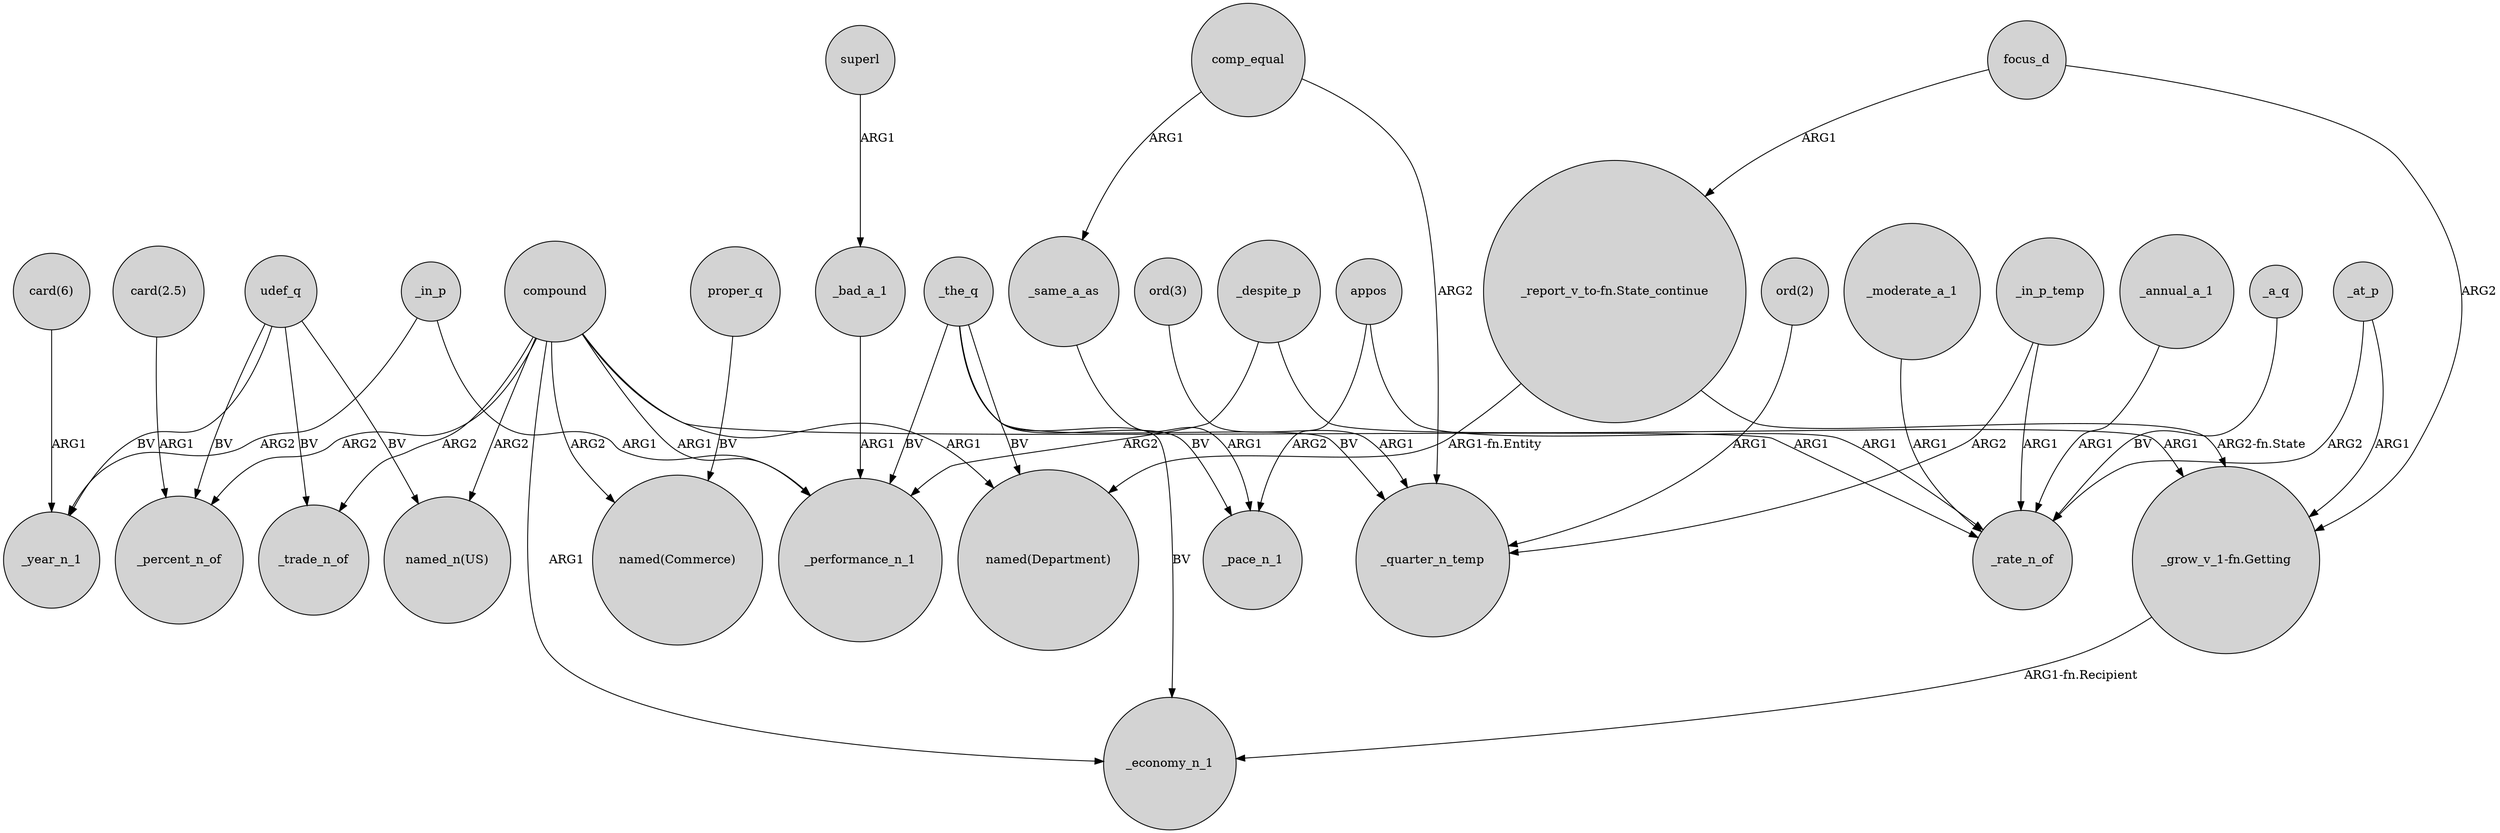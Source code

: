 digraph {
	node [shape=circle style=filled]
	_bad_a_1 -> _performance_n_1 [label=ARG1]
	_in_p_temp -> _quarter_n_temp [label=ARG2]
	"_report_v_to-fn.State_continue" -> "named(Department)" [label="ARG1-fn.Entity"]
	"ord(3)" -> _quarter_n_temp [label=ARG1]
	_in_p -> _year_n_1 [label=ARG2]
	appos -> _rate_n_of [label=ARG1]
	_moderate_a_1 -> _rate_n_of [label=ARG1]
	_the_q -> "named(Department)" [label=BV]
	_the_q -> _quarter_n_temp [label=BV]
	"_grow_v_1-fn.Getting" -> _economy_n_1 [label="ARG1-fn.Recipient"]
	compound -> _performance_n_1 [label=ARG1]
	_the_q -> _pace_n_1 [label=BV]
	_same_a_as -> _pace_n_1 [label=ARG1]
	compound -> _rate_n_of [label=ARG1]
	_the_q -> _performance_n_1 [label=BV]
	compound -> _economy_n_1 [label=ARG1]
	compound -> "named(Commerce)" [label=ARG2]
	proper_q -> "named(Commerce)" [label=BV]
	_annual_a_1 -> _rate_n_of [label=ARG1]
	appos -> _pace_n_1 [label=ARG2]
	udef_q -> _percent_n_of [label=BV]
	"card(2.5)" -> _percent_n_of [label=ARG1]
	_in_p -> _performance_n_1 [label=ARG1]
	compound -> "named(Department)" [label=ARG1]
	"card(6)" -> _year_n_1 [label=ARG1]
	compound -> _percent_n_of [label=ARG2]
	comp_equal -> _quarter_n_temp [label=ARG2]
	_despite_p -> "_grow_v_1-fn.Getting" [label=ARG1]
	focus_d -> "_report_v_to-fn.State_continue" [label=ARG1]
	udef_q -> _trade_n_of [label=BV]
	_at_p -> _rate_n_of [label=ARG2]
	focus_d -> "_grow_v_1-fn.Getting" [label=ARG2]
	compound -> _trade_n_of [label=ARG2]
	"ord(2)" -> _quarter_n_temp [label=ARG1]
	udef_q -> _year_n_1 [label=BV]
	_at_p -> "_grow_v_1-fn.Getting" [label=ARG1]
	_despite_p -> _performance_n_1 [label=ARG2]
	comp_equal -> _same_a_as [label=ARG1]
	compound -> "named_n(US)" [label=ARG2]
	"_report_v_to-fn.State_continue" -> "_grow_v_1-fn.Getting" [label="ARG2-fn.State"]
	udef_q -> "named_n(US)" [label=BV]
	_a_q -> _rate_n_of [label=BV]
	superl -> _bad_a_1 [label=ARG1]
	_the_q -> _economy_n_1 [label=BV]
	_in_p_temp -> _rate_n_of [label=ARG1]
}
